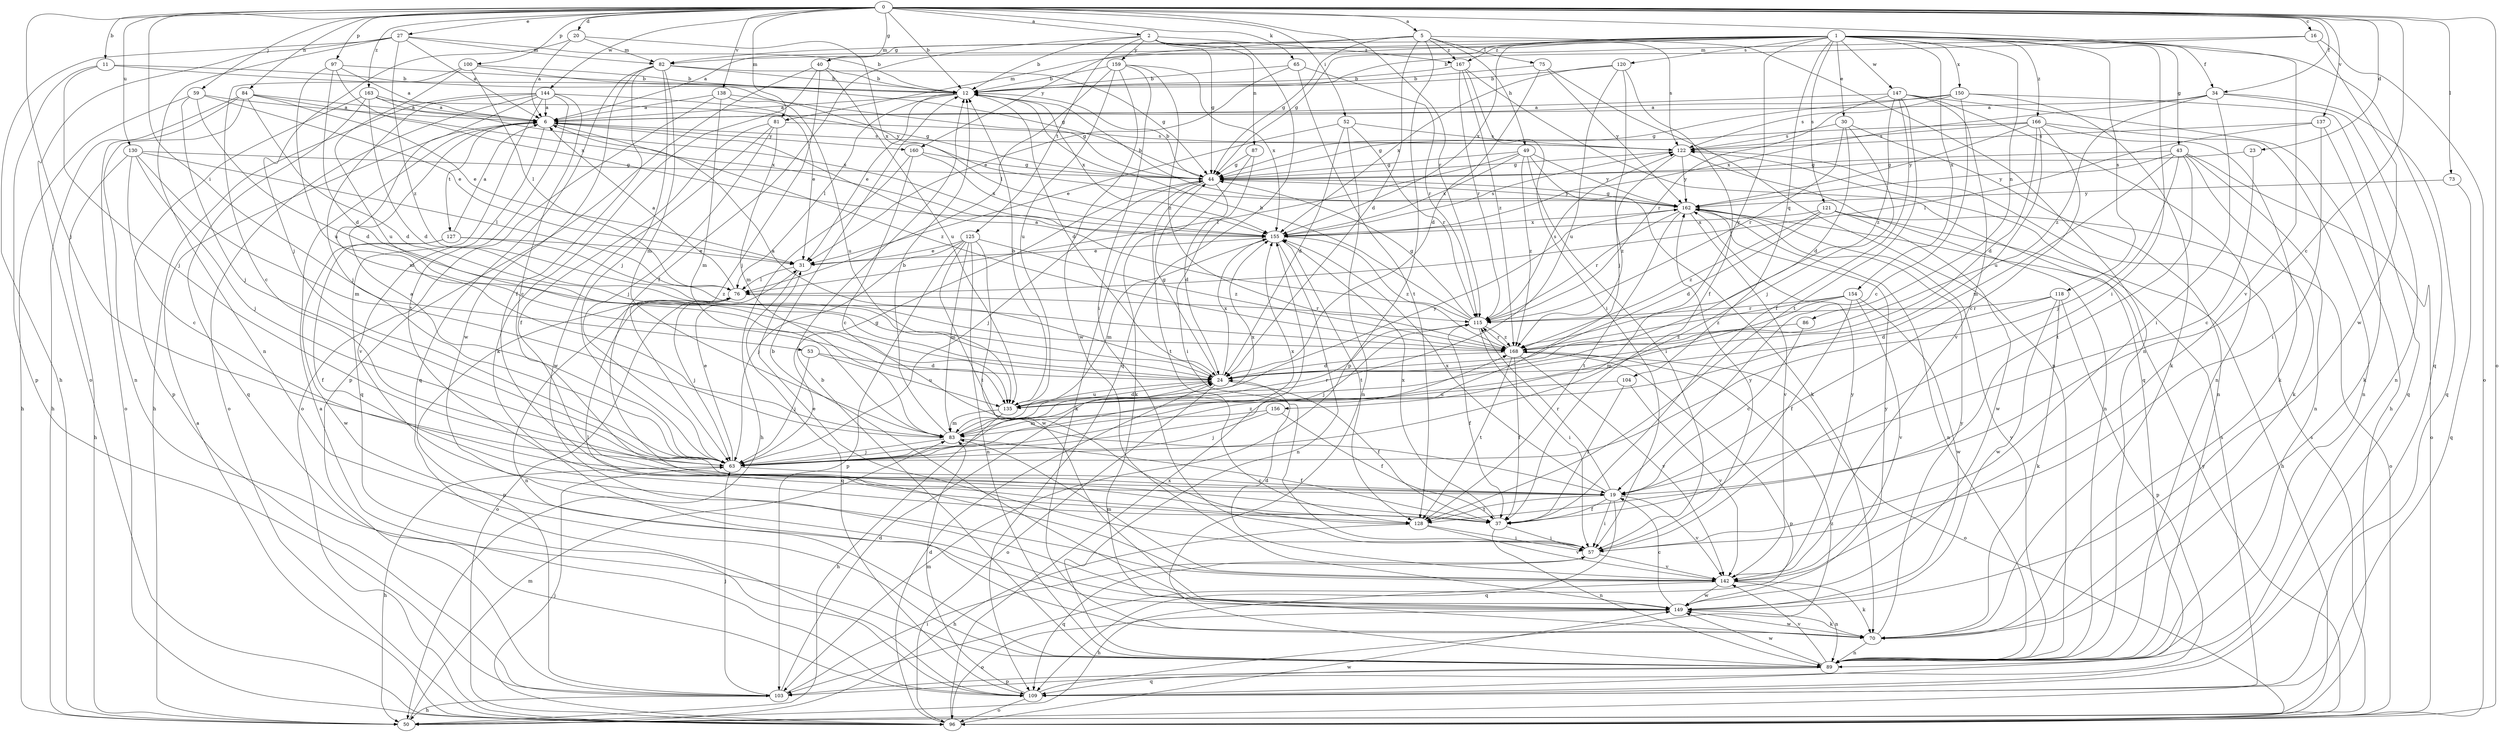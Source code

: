 strict digraph  {
0;
1;
2;
5;
6;
11;
12;
16;
19;
20;
23;
24;
27;
30;
31;
34;
37;
40;
43;
44;
49;
50;
52;
53;
57;
59;
63;
65;
70;
73;
75;
76;
81;
82;
83;
84;
86;
87;
89;
96;
97;
100;
103;
104;
109;
115;
118;
120;
121;
122;
125;
127;
128;
130;
135;
137;
138;
142;
144;
147;
149;
150;
154;
155;
156;
159;
160;
162;
163;
166;
167;
168;
0 -> 2  [label=a];
0 -> 5  [label=a];
0 -> 11  [label=b];
0 -> 12  [label=b];
0 -> 16  [label=c];
0 -> 19  [label=c];
0 -> 20  [label=d];
0 -> 23  [label=d];
0 -> 27  [label=e];
0 -> 34  [label=f];
0 -> 40  [label=g];
0 -> 52  [label=i];
0 -> 53  [label=i];
0 -> 59  [label=j];
0 -> 63  [label=j];
0 -> 65  [label=k];
0 -> 73  [label=l];
0 -> 81  [label=m];
0 -> 84  [label=n];
0 -> 96  [label=o];
0 -> 97  [label=p];
0 -> 100  [label=p];
0 -> 115  [label=r];
0 -> 130  [label=u];
0 -> 137  [label=v];
0 -> 138  [label=v];
0 -> 142  [label=v];
0 -> 144  [label=w];
0 -> 163  [label=z];
1 -> 6  [label=a];
1 -> 30  [label=e];
1 -> 34  [label=f];
1 -> 40  [label=g];
1 -> 43  [label=g];
1 -> 44  [label=g];
1 -> 57  [label=i];
1 -> 81  [label=m];
1 -> 86  [label=n];
1 -> 104  [label=q];
1 -> 109  [label=q];
1 -> 118  [label=s];
1 -> 120  [label=s];
1 -> 121  [label=s];
1 -> 147  [label=w];
1 -> 150  [label=x];
1 -> 154  [label=x];
1 -> 155  [label=x];
1 -> 156  [label=y];
1 -> 166  [label=z];
1 -> 167  [label=z];
2 -> 12  [label=b];
2 -> 37  [label=f];
2 -> 44  [label=g];
2 -> 87  [label=n];
2 -> 109  [label=q];
2 -> 122  [label=s];
2 -> 125  [label=t];
2 -> 159  [label=y];
2 -> 167  [label=z];
5 -> 24  [label=d];
5 -> 44  [label=g];
5 -> 49  [label=h];
5 -> 75  [label=l];
5 -> 82  [label=m];
5 -> 89  [label=n];
5 -> 103  [label=p];
5 -> 160  [label=y];
5 -> 167  [label=z];
6 -> 122  [label=s];
6 -> 127  [label=t];
6 -> 142  [label=v];
6 -> 160  [label=y];
6 -> 168  [label=z];
11 -> 12  [label=b];
11 -> 63  [label=j];
11 -> 103  [label=p];
11 -> 162  [label=y];
12 -> 6  [label=a];
12 -> 24  [label=d];
12 -> 31  [label=e];
12 -> 76  [label=l];
12 -> 155  [label=x];
16 -> 12  [label=b];
16 -> 82  [label=m];
16 -> 96  [label=o];
16 -> 149  [label=w];
19 -> 37  [label=f];
19 -> 57  [label=i];
19 -> 109  [label=q];
19 -> 115  [label=r];
19 -> 128  [label=t];
19 -> 142  [label=v];
19 -> 155  [label=x];
20 -> 6  [label=a];
20 -> 63  [label=j];
20 -> 82  [label=m];
20 -> 155  [label=x];
23 -> 19  [label=c];
23 -> 44  [label=g];
24 -> 6  [label=a];
24 -> 37  [label=f];
24 -> 44  [label=g];
24 -> 96  [label=o];
24 -> 135  [label=u];
24 -> 155  [label=x];
27 -> 6  [label=a];
27 -> 12  [label=b];
27 -> 50  [label=h];
27 -> 82  [label=m];
27 -> 89  [label=n];
27 -> 96  [label=o];
27 -> 168  [label=z];
30 -> 24  [label=d];
30 -> 63  [label=j];
30 -> 89  [label=n];
30 -> 115  [label=r];
30 -> 122  [label=s];
31 -> 76  [label=l];
31 -> 109  [label=q];
34 -> 6  [label=a];
34 -> 57  [label=i];
34 -> 89  [label=n];
34 -> 109  [label=q];
34 -> 155  [label=x];
34 -> 168  [label=z];
37 -> 57  [label=i];
37 -> 89  [label=n];
37 -> 155  [label=x];
40 -> 12  [label=b];
40 -> 63  [label=j];
40 -> 70  [label=k];
40 -> 103  [label=p];
40 -> 135  [label=u];
43 -> 44  [label=g];
43 -> 63  [label=j];
43 -> 70  [label=k];
43 -> 83  [label=m];
43 -> 89  [label=n];
43 -> 96  [label=o];
43 -> 128  [label=t];
43 -> 162  [label=y];
44 -> 12  [label=b];
44 -> 24  [label=d];
44 -> 63  [label=j];
44 -> 70  [label=k];
44 -> 128  [label=t];
44 -> 162  [label=y];
49 -> 44  [label=g];
49 -> 57  [label=i];
49 -> 70  [label=k];
49 -> 76  [label=l];
49 -> 155  [label=x];
49 -> 162  [label=y];
49 -> 168  [label=z];
50 -> 83  [label=m];
50 -> 122  [label=s];
52 -> 24  [label=d];
52 -> 31  [label=e];
52 -> 89  [label=n];
52 -> 115  [label=r];
52 -> 122  [label=s];
53 -> 24  [label=d];
53 -> 63  [label=j];
53 -> 135  [label=u];
57 -> 31  [label=e];
57 -> 109  [label=q];
57 -> 142  [label=v];
57 -> 162  [label=y];
59 -> 6  [label=a];
59 -> 24  [label=d];
59 -> 31  [label=e];
59 -> 50  [label=h];
59 -> 63  [label=j];
63 -> 6  [label=a];
63 -> 19  [label=c];
63 -> 31  [label=e];
63 -> 44  [label=g];
63 -> 50  [label=h];
63 -> 155  [label=x];
63 -> 168  [label=z];
65 -> 12  [label=b];
65 -> 31  [label=e];
65 -> 115  [label=r];
65 -> 128  [label=t];
70 -> 89  [label=n];
70 -> 149  [label=w];
70 -> 162  [label=y];
73 -> 109  [label=q];
73 -> 162  [label=y];
75 -> 12  [label=b];
75 -> 24  [label=d];
75 -> 89  [label=n];
75 -> 162  [label=y];
76 -> 6  [label=a];
76 -> 63  [label=j];
76 -> 89  [label=n];
76 -> 96  [label=o];
76 -> 103  [label=p];
76 -> 115  [label=r];
81 -> 37  [label=f];
81 -> 63  [label=j];
81 -> 83  [label=m];
81 -> 122  [label=s];
81 -> 149  [label=w];
82 -> 12  [label=b];
82 -> 37  [label=f];
82 -> 44  [label=g];
82 -> 63  [label=j];
82 -> 83  [label=m];
82 -> 109  [label=q];
82 -> 149  [label=w];
83 -> 12  [label=b];
83 -> 37  [label=f];
83 -> 63  [label=j];
83 -> 115  [label=r];
83 -> 155  [label=x];
84 -> 6  [label=a];
84 -> 24  [label=d];
84 -> 31  [label=e];
84 -> 50  [label=h];
84 -> 89  [label=n];
84 -> 96  [label=o];
84 -> 155  [label=x];
86 -> 19  [label=c];
86 -> 168  [label=z];
87 -> 44  [label=g];
87 -> 57  [label=i];
87 -> 70  [label=k];
89 -> 12  [label=b];
89 -> 103  [label=p];
89 -> 109  [label=q];
89 -> 142  [label=v];
89 -> 149  [label=w];
89 -> 162  [label=y];
96 -> 6  [label=a];
96 -> 24  [label=d];
96 -> 63  [label=j];
96 -> 122  [label=s];
96 -> 149  [label=w];
96 -> 155  [label=x];
96 -> 162  [label=y];
97 -> 6  [label=a];
97 -> 12  [label=b];
97 -> 24  [label=d];
97 -> 135  [label=u];
97 -> 155  [label=x];
100 -> 12  [label=b];
100 -> 19  [label=c];
100 -> 44  [label=g];
100 -> 76  [label=l];
100 -> 135  [label=u];
103 -> 24  [label=d];
103 -> 50  [label=h];
103 -> 57  [label=i];
103 -> 63  [label=j];
104 -> 37  [label=f];
104 -> 135  [label=u];
104 -> 142  [label=v];
109 -> 6  [label=a];
109 -> 83  [label=m];
109 -> 96  [label=o];
109 -> 168  [label=z];
115 -> 6  [label=a];
115 -> 12  [label=b];
115 -> 37  [label=f];
115 -> 44  [label=g];
115 -> 57  [label=i];
115 -> 63  [label=j];
115 -> 122  [label=s];
115 -> 168  [label=z];
118 -> 24  [label=d];
118 -> 70  [label=k];
118 -> 103  [label=p];
118 -> 115  [label=r];
118 -> 149  [label=w];
120 -> 12  [label=b];
120 -> 37  [label=f];
120 -> 63  [label=j];
120 -> 135  [label=u];
120 -> 155  [label=x];
121 -> 24  [label=d];
121 -> 50  [label=h];
121 -> 96  [label=o];
121 -> 149  [label=w];
121 -> 155  [label=x];
121 -> 168  [label=z];
122 -> 44  [label=g];
122 -> 89  [label=n];
122 -> 162  [label=y];
122 -> 168  [label=z];
125 -> 31  [label=e];
125 -> 63  [label=j];
125 -> 83  [label=m];
125 -> 89  [label=n];
125 -> 103  [label=p];
125 -> 128  [label=t];
125 -> 149  [label=w];
125 -> 168  [label=z];
127 -> 6  [label=a];
127 -> 31  [label=e];
127 -> 37  [label=f];
127 -> 149  [label=w];
127 -> 168  [label=z];
128 -> 50  [label=h];
128 -> 57  [label=i];
128 -> 142  [label=v];
130 -> 19  [label=c];
130 -> 44  [label=g];
130 -> 50  [label=h];
130 -> 63  [label=j];
130 -> 76  [label=l];
130 -> 83  [label=m];
135 -> 12  [label=b];
135 -> 24  [label=d];
135 -> 50  [label=h];
135 -> 83  [label=m];
135 -> 162  [label=y];
137 -> 57  [label=i];
137 -> 70  [label=k];
137 -> 76  [label=l];
137 -> 122  [label=s];
138 -> 6  [label=a];
138 -> 44  [label=g];
138 -> 83  [label=m];
138 -> 96  [label=o];
138 -> 135  [label=u];
142 -> 24  [label=d];
142 -> 50  [label=h];
142 -> 70  [label=k];
142 -> 76  [label=l];
142 -> 83  [label=m];
142 -> 89  [label=n];
142 -> 149  [label=w];
142 -> 162  [label=y];
144 -> 6  [label=a];
144 -> 19  [label=c];
144 -> 31  [label=e];
144 -> 50  [label=h];
144 -> 63  [label=j];
144 -> 83  [label=m];
144 -> 96  [label=o];
144 -> 109  [label=q];
144 -> 128  [label=t];
147 -> 6  [label=a];
147 -> 37  [label=f];
147 -> 50  [label=h];
147 -> 89  [label=n];
147 -> 115  [label=r];
147 -> 128  [label=t];
147 -> 142  [label=v];
147 -> 168  [label=z];
149 -> 12  [label=b];
149 -> 19  [label=c];
149 -> 70  [label=k];
149 -> 96  [label=o];
149 -> 162  [label=y];
150 -> 6  [label=a];
150 -> 19  [label=c];
150 -> 44  [label=g];
150 -> 70  [label=k];
150 -> 109  [label=q];
150 -> 122  [label=s];
154 -> 37  [label=f];
154 -> 83  [label=m];
154 -> 115  [label=r];
154 -> 142  [label=v];
154 -> 149  [label=w];
154 -> 168  [label=z];
155 -> 31  [label=e];
155 -> 83  [label=m];
155 -> 89  [label=n];
155 -> 122  [label=s];
155 -> 128  [label=t];
155 -> 168  [label=z];
156 -> 37  [label=f];
156 -> 63  [label=j];
156 -> 83  [label=m];
159 -> 12  [label=b];
159 -> 57  [label=i];
159 -> 76  [label=l];
159 -> 135  [label=u];
159 -> 149  [label=w];
159 -> 155  [label=x];
159 -> 168  [label=z];
160 -> 19  [label=c];
160 -> 44  [label=g];
160 -> 50  [label=h];
160 -> 155  [label=x];
162 -> 12  [label=b];
162 -> 44  [label=g];
162 -> 89  [label=n];
162 -> 115  [label=r];
162 -> 128  [label=t];
162 -> 142  [label=v];
162 -> 155  [label=x];
163 -> 6  [label=a];
163 -> 24  [label=d];
163 -> 44  [label=g];
163 -> 103  [label=p];
163 -> 109  [label=q];
163 -> 155  [label=x];
166 -> 19  [label=c];
166 -> 24  [label=d];
166 -> 44  [label=g];
166 -> 70  [label=k];
166 -> 89  [label=n];
166 -> 122  [label=s];
166 -> 135  [label=u];
166 -> 162  [label=y];
167 -> 12  [label=b];
167 -> 57  [label=i];
167 -> 109  [label=q];
167 -> 115  [label=r];
167 -> 168  [label=z];
168 -> 24  [label=d];
168 -> 37  [label=f];
168 -> 96  [label=o];
168 -> 103  [label=p];
168 -> 115  [label=r];
168 -> 128  [label=t];
168 -> 142  [label=v];
}
